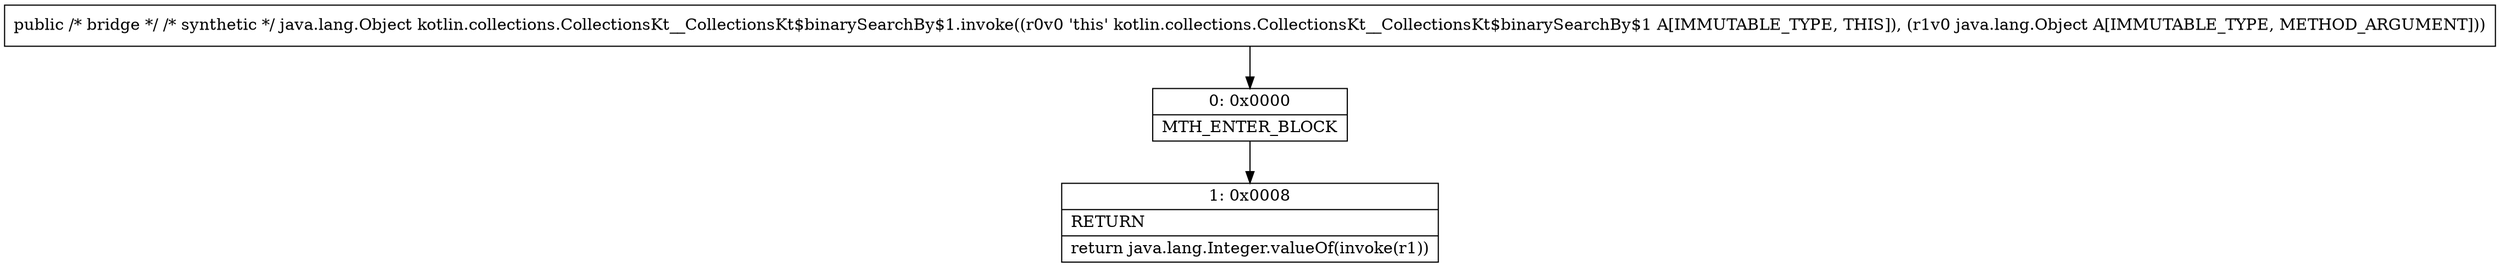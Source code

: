 digraph "CFG forkotlin.collections.CollectionsKt__CollectionsKt$binarySearchBy$1.invoke(Ljava\/lang\/Object;)Ljava\/lang\/Object;" {
Node_0 [shape=record,label="{0\:\ 0x0000|MTH_ENTER_BLOCK\l}"];
Node_1 [shape=record,label="{1\:\ 0x0008|RETURN\l|return java.lang.Integer.valueOf(invoke(r1))\l}"];
MethodNode[shape=record,label="{public \/* bridge *\/ \/* synthetic *\/ java.lang.Object kotlin.collections.CollectionsKt__CollectionsKt$binarySearchBy$1.invoke((r0v0 'this' kotlin.collections.CollectionsKt__CollectionsKt$binarySearchBy$1 A[IMMUTABLE_TYPE, THIS]), (r1v0 java.lang.Object A[IMMUTABLE_TYPE, METHOD_ARGUMENT])) }"];
MethodNode -> Node_0;
Node_0 -> Node_1;
}

